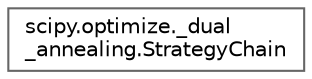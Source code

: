 digraph "Graphical Class Hierarchy"
{
 // LATEX_PDF_SIZE
  bgcolor="transparent";
  edge [fontname=Helvetica,fontsize=10,labelfontname=Helvetica,labelfontsize=10];
  node [fontname=Helvetica,fontsize=10,shape=box,height=0.2,width=0.4];
  rankdir="LR";
  Node0 [id="Node000000",label="scipy.optimize._dual\l_annealing.StrategyChain",height=0.2,width=0.4,color="grey40", fillcolor="white", style="filled",URL="$de/ddf/classscipy_1_1optimize_1_1__dual__annealing_1_1StrategyChain.html",tooltip=" "];
}
